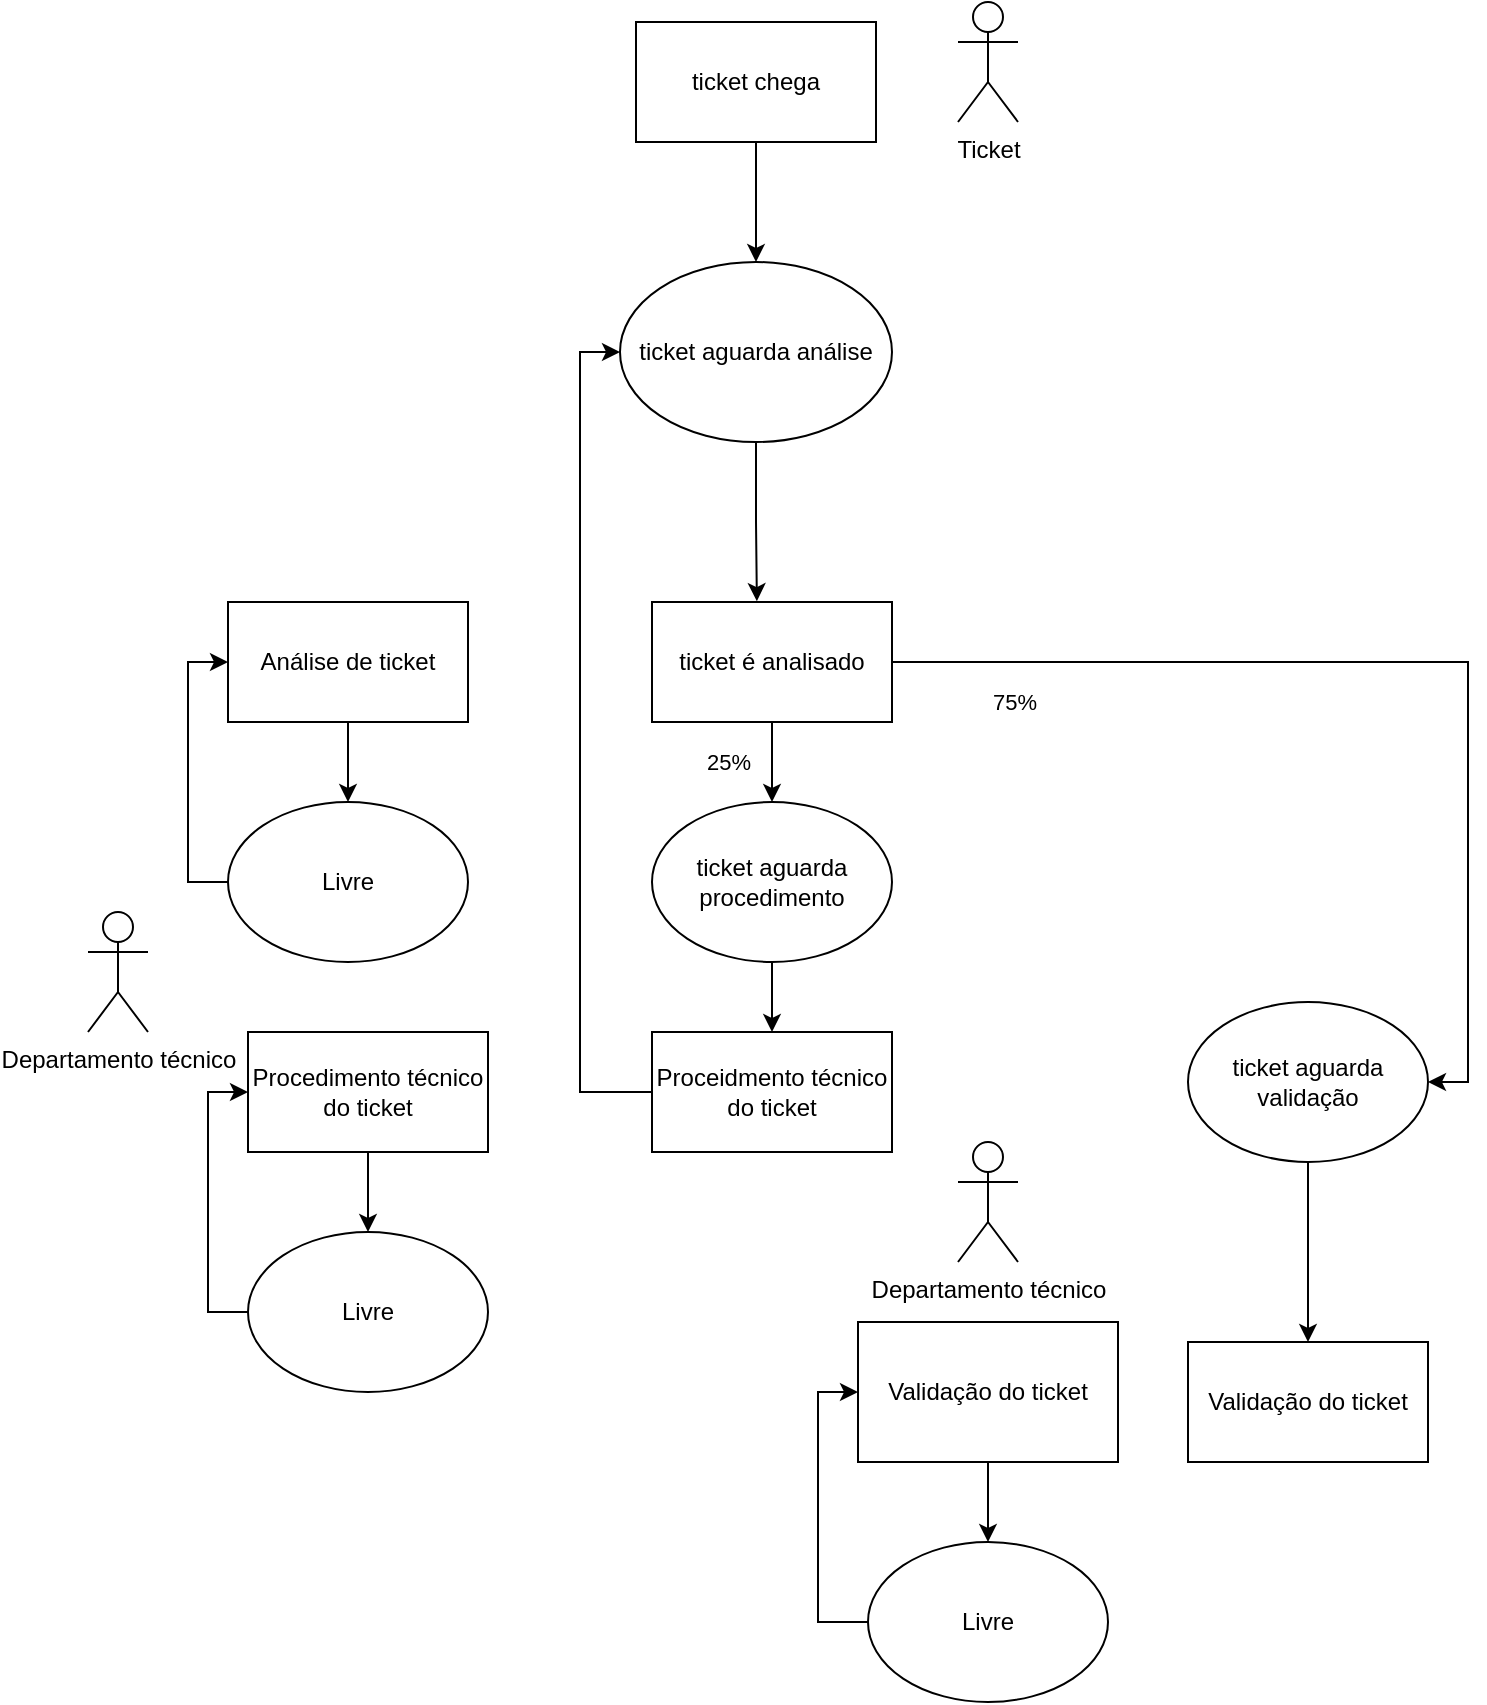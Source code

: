 <mxfile version="24.5.3" type="device">
  <diagram name="Página-1" id="3FrWqmJzJH2K1IIYcxPa">
    <mxGraphModel dx="1050" dy="629" grid="1" gridSize="10" guides="1" tooltips="1" connect="1" arrows="1" fold="1" page="1" pageScale="1" pageWidth="827" pageHeight="1169" math="0" shadow="0">
      <root>
        <mxCell id="0" />
        <mxCell id="1" parent="0" />
        <mxCell id="OtI7GB6e_rv95gwWXJ3J-5" style="edgeStyle=orthogonalEdgeStyle;rounded=0;orthogonalLoop=1;jettySize=auto;html=1;entryX=0.5;entryY=0;entryDx=0;entryDy=0;" edge="1" parent="1" source="OtI7GB6e_rv95gwWXJ3J-1" target="OtI7GB6e_rv95gwWXJ3J-2">
          <mxGeometry relative="1" as="geometry" />
        </mxCell>
        <mxCell id="OtI7GB6e_rv95gwWXJ3J-1" value="ticket chega" style="rounded=0;whiteSpace=wrap;html=1;" vertex="1" parent="1">
          <mxGeometry x="354" y="80" width="120" height="60" as="geometry" />
        </mxCell>
        <mxCell id="OtI7GB6e_rv95gwWXJ3J-2" value="ticket aguarda análise" style="ellipse;whiteSpace=wrap;html=1;" vertex="1" parent="1">
          <mxGeometry x="346" y="200" width="136" height="90" as="geometry" />
        </mxCell>
        <mxCell id="OtI7GB6e_rv95gwWXJ3J-12" style="edgeStyle=orthogonalEdgeStyle;rounded=0;orthogonalLoop=1;jettySize=auto;html=1;entryX=0.5;entryY=0;entryDx=0;entryDy=0;" edge="1" parent="1" source="OtI7GB6e_rv95gwWXJ3J-3" target="OtI7GB6e_rv95gwWXJ3J-8">
          <mxGeometry relative="1" as="geometry" />
        </mxCell>
        <mxCell id="OtI7GB6e_rv95gwWXJ3J-17" value="25%" style="edgeLabel;html=1;align=center;verticalAlign=middle;resizable=0;points=[];" vertex="1" connectable="0" parent="OtI7GB6e_rv95gwWXJ3J-12">
          <mxGeometry x="-0.5" y="-1" relative="1" as="geometry">
            <mxPoint x="-21" y="10" as="offset" />
          </mxGeometry>
        </mxCell>
        <mxCell id="OtI7GB6e_rv95gwWXJ3J-16" style="edgeStyle=orthogonalEdgeStyle;rounded=0;orthogonalLoop=1;jettySize=auto;html=1;exitX=1;exitY=0.5;exitDx=0;exitDy=0;entryX=1;entryY=0.5;entryDx=0;entryDy=0;" edge="1" parent="1" source="OtI7GB6e_rv95gwWXJ3J-3" target="OtI7GB6e_rv95gwWXJ3J-11">
          <mxGeometry relative="1" as="geometry" />
        </mxCell>
        <mxCell id="OtI7GB6e_rv95gwWXJ3J-18" value="75%" style="edgeLabel;html=1;align=center;verticalAlign=middle;resizable=0;points=[];" vertex="1" connectable="0" parent="OtI7GB6e_rv95gwWXJ3J-16">
          <mxGeometry x="-0.765" relative="1" as="geometry">
            <mxPoint y="20" as="offset" />
          </mxGeometry>
        </mxCell>
        <mxCell id="OtI7GB6e_rv95gwWXJ3J-3" value="ticket é analisado" style="rounded=0;whiteSpace=wrap;html=1;" vertex="1" parent="1">
          <mxGeometry x="362" y="370" width="120" height="60" as="geometry" />
        </mxCell>
        <mxCell id="OtI7GB6e_rv95gwWXJ3J-21" style="edgeStyle=orthogonalEdgeStyle;rounded=0;orthogonalLoop=1;jettySize=auto;html=1;" edge="1" parent="1" source="OtI7GB6e_rv95gwWXJ3J-4" target="OtI7GB6e_rv95gwWXJ3J-20">
          <mxGeometry relative="1" as="geometry" />
        </mxCell>
        <mxCell id="OtI7GB6e_rv95gwWXJ3J-4" value="Análise de ticket" style="rounded=0;whiteSpace=wrap;html=1;" vertex="1" parent="1">
          <mxGeometry x="150" y="370" width="120" height="60" as="geometry" />
        </mxCell>
        <mxCell id="OtI7GB6e_rv95gwWXJ3J-6" style="edgeStyle=orthogonalEdgeStyle;rounded=0;orthogonalLoop=1;jettySize=auto;html=1;exitX=0.5;exitY=1;exitDx=0;exitDy=0;entryX=0.437;entryY=-0.007;entryDx=0;entryDy=0;entryPerimeter=0;" edge="1" parent="1" source="OtI7GB6e_rv95gwWXJ3J-2" target="OtI7GB6e_rv95gwWXJ3J-3">
          <mxGeometry relative="1" as="geometry" />
        </mxCell>
        <mxCell id="OtI7GB6e_rv95gwWXJ3J-13" style="edgeStyle=orthogonalEdgeStyle;rounded=0;orthogonalLoop=1;jettySize=auto;html=1;exitX=0.5;exitY=1;exitDx=0;exitDy=0;entryX=0.5;entryY=0;entryDx=0;entryDy=0;" edge="1" parent="1" source="OtI7GB6e_rv95gwWXJ3J-8" target="OtI7GB6e_rv95gwWXJ3J-9">
          <mxGeometry relative="1" as="geometry" />
        </mxCell>
        <mxCell id="OtI7GB6e_rv95gwWXJ3J-8" value="ticket aguarda procedimento" style="ellipse;whiteSpace=wrap;html=1;" vertex="1" parent="1">
          <mxGeometry x="362" y="470" width="120" height="80" as="geometry" />
        </mxCell>
        <mxCell id="OtI7GB6e_rv95gwWXJ3J-19" style="edgeStyle=orthogonalEdgeStyle;rounded=0;orthogonalLoop=1;jettySize=auto;html=1;exitX=0;exitY=0.5;exitDx=0;exitDy=0;entryX=0;entryY=0.5;entryDx=0;entryDy=0;" edge="1" parent="1" source="OtI7GB6e_rv95gwWXJ3J-9" target="OtI7GB6e_rv95gwWXJ3J-2">
          <mxGeometry relative="1" as="geometry" />
        </mxCell>
        <mxCell id="OtI7GB6e_rv95gwWXJ3J-9" value="Proceidmento técnico do ticket" style="rounded=0;whiteSpace=wrap;html=1;" vertex="1" parent="1">
          <mxGeometry x="362" y="585" width="120" height="60" as="geometry" />
        </mxCell>
        <mxCell id="OtI7GB6e_rv95gwWXJ3J-10" value="Validação do ticket" style="rounded=0;whiteSpace=wrap;html=1;" vertex="1" parent="1">
          <mxGeometry x="630" y="740" width="120" height="60" as="geometry" />
        </mxCell>
        <mxCell id="OtI7GB6e_rv95gwWXJ3J-15" style="edgeStyle=orthogonalEdgeStyle;rounded=0;orthogonalLoop=1;jettySize=auto;html=1;exitX=0.5;exitY=1;exitDx=0;exitDy=0;entryX=0.5;entryY=0;entryDx=0;entryDy=0;" edge="1" parent="1" source="OtI7GB6e_rv95gwWXJ3J-11" target="OtI7GB6e_rv95gwWXJ3J-10">
          <mxGeometry relative="1" as="geometry" />
        </mxCell>
        <mxCell id="OtI7GB6e_rv95gwWXJ3J-11" value="ticket aguarda validação" style="ellipse;whiteSpace=wrap;html=1;" vertex="1" parent="1">
          <mxGeometry x="630" y="570" width="120" height="80" as="geometry" />
        </mxCell>
        <mxCell id="OtI7GB6e_rv95gwWXJ3J-22" style="edgeStyle=orthogonalEdgeStyle;rounded=0;orthogonalLoop=1;jettySize=auto;html=1;entryX=0;entryY=0.5;entryDx=0;entryDy=0;exitX=0;exitY=0.5;exitDx=0;exitDy=0;" edge="1" parent="1" source="OtI7GB6e_rv95gwWXJ3J-20" target="OtI7GB6e_rv95gwWXJ3J-4">
          <mxGeometry relative="1" as="geometry">
            <Array as="points">
              <mxPoint x="130" y="510" />
              <mxPoint x="130" y="400" />
            </Array>
          </mxGeometry>
        </mxCell>
        <mxCell id="OtI7GB6e_rv95gwWXJ3J-20" value="Livre" style="ellipse;whiteSpace=wrap;html=1;" vertex="1" parent="1">
          <mxGeometry x="150" y="470" width="120" height="80" as="geometry" />
        </mxCell>
        <mxCell id="OtI7GB6e_rv95gwWXJ3J-23" style="edgeStyle=orthogonalEdgeStyle;rounded=0;orthogonalLoop=1;jettySize=auto;html=1;" edge="1" parent="1" source="OtI7GB6e_rv95gwWXJ3J-24" target="OtI7GB6e_rv95gwWXJ3J-26">
          <mxGeometry relative="1" as="geometry" />
        </mxCell>
        <mxCell id="OtI7GB6e_rv95gwWXJ3J-24" value="Procedimento técnico do ticket" style="rounded=0;whiteSpace=wrap;html=1;" vertex="1" parent="1">
          <mxGeometry x="160" y="585" width="120" height="60" as="geometry" />
        </mxCell>
        <mxCell id="OtI7GB6e_rv95gwWXJ3J-25" style="edgeStyle=orthogonalEdgeStyle;rounded=0;orthogonalLoop=1;jettySize=auto;html=1;entryX=0;entryY=0.5;entryDx=0;entryDy=0;exitX=0;exitY=0.5;exitDx=0;exitDy=0;" edge="1" parent="1" source="OtI7GB6e_rv95gwWXJ3J-26" target="OtI7GB6e_rv95gwWXJ3J-24">
          <mxGeometry relative="1" as="geometry">
            <Array as="points">
              <mxPoint x="140" y="725" />
              <mxPoint x="140" y="615" />
            </Array>
          </mxGeometry>
        </mxCell>
        <mxCell id="OtI7GB6e_rv95gwWXJ3J-26" value="Livre" style="ellipse;whiteSpace=wrap;html=1;" vertex="1" parent="1">
          <mxGeometry x="160" y="685" width="120" height="80" as="geometry" />
        </mxCell>
        <mxCell id="OtI7GB6e_rv95gwWXJ3J-27" style="edgeStyle=orthogonalEdgeStyle;rounded=0;orthogonalLoop=1;jettySize=auto;html=1;" edge="1" parent="1" source="OtI7GB6e_rv95gwWXJ3J-28" target="OtI7GB6e_rv95gwWXJ3J-30">
          <mxGeometry relative="1" as="geometry" />
        </mxCell>
        <mxCell id="OtI7GB6e_rv95gwWXJ3J-28" value="Validação do ticket" style="rounded=0;whiteSpace=wrap;html=1;" vertex="1" parent="1">
          <mxGeometry x="465" y="730" width="130" height="70" as="geometry" />
        </mxCell>
        <mxCell id="OtI7GB6e_rv95gwWXJ3J-37" style="edgeStyle=orthogonalEdgeStyle;rounded=0;orthogonalLoop=1;jettySize=auto;html=1;exitX=0;exitY=0.5;exitDx=0;exitDy=0;entryX=0;entryY=0.5;entryDx=0;entryDy=0;" edge="1" parent="1" source="OtI7GB6e_rv95gwWXJ3J-30" target="OtI7GB6e_rv95gwWXJ3J-28">
          <mxGeometry relative="1" as="geometry" />
        </mxCell>
        <mxCell id="OtI7GB6e_rv95gwWXJ3J-30" value="Livre" style="ellipse;whiteSpace=wrap;html=1;" vertex="1" parent="1">
          <mxGeometry x="470" y="840" width="120" height="80" as="geometry" />
        </mxCell>
        <mxCell id="OtI7GB6e_rv95gwWXJ3J-31" value="Ticket" style="shape=umlActor;verticalLabelPosition=bottom;verticalAlign=top;html=1;outlineConnect=0;" vertex="1" parent="1">
          <mxGeometry x="515" y="70" width="30" height="60" as="geometry" />
        </mxCell>
        <mxCell id="OtI7GB6e_rv95gwWXJ3J-34" value="Departamento técnico" style="shape=umlActor;verticalLabelPosition=bottom;verticalAlign=top;html=1;outlineConnect=0;" vertex="1" parent="1">
          <mxGeometry x="80" y="525" width="30" height="60" as="geometry" />
        </mxCell>
        <mxCell id="OtI7GB6e_rv95gwWXJ3J-35" value="Departamento técnico" style="shape=umlActor;verticalLabelPosition=bottom;verticalAlign=top;html=1;outlineConnect=0;" vertex="1" parent="1">
          <mxGeometry x="515" y="640" width="30" height="60" as="geometry" />
        </mxCell>
      </root>
    </mxGraphModel>
  </diagram>
</mxfile>
